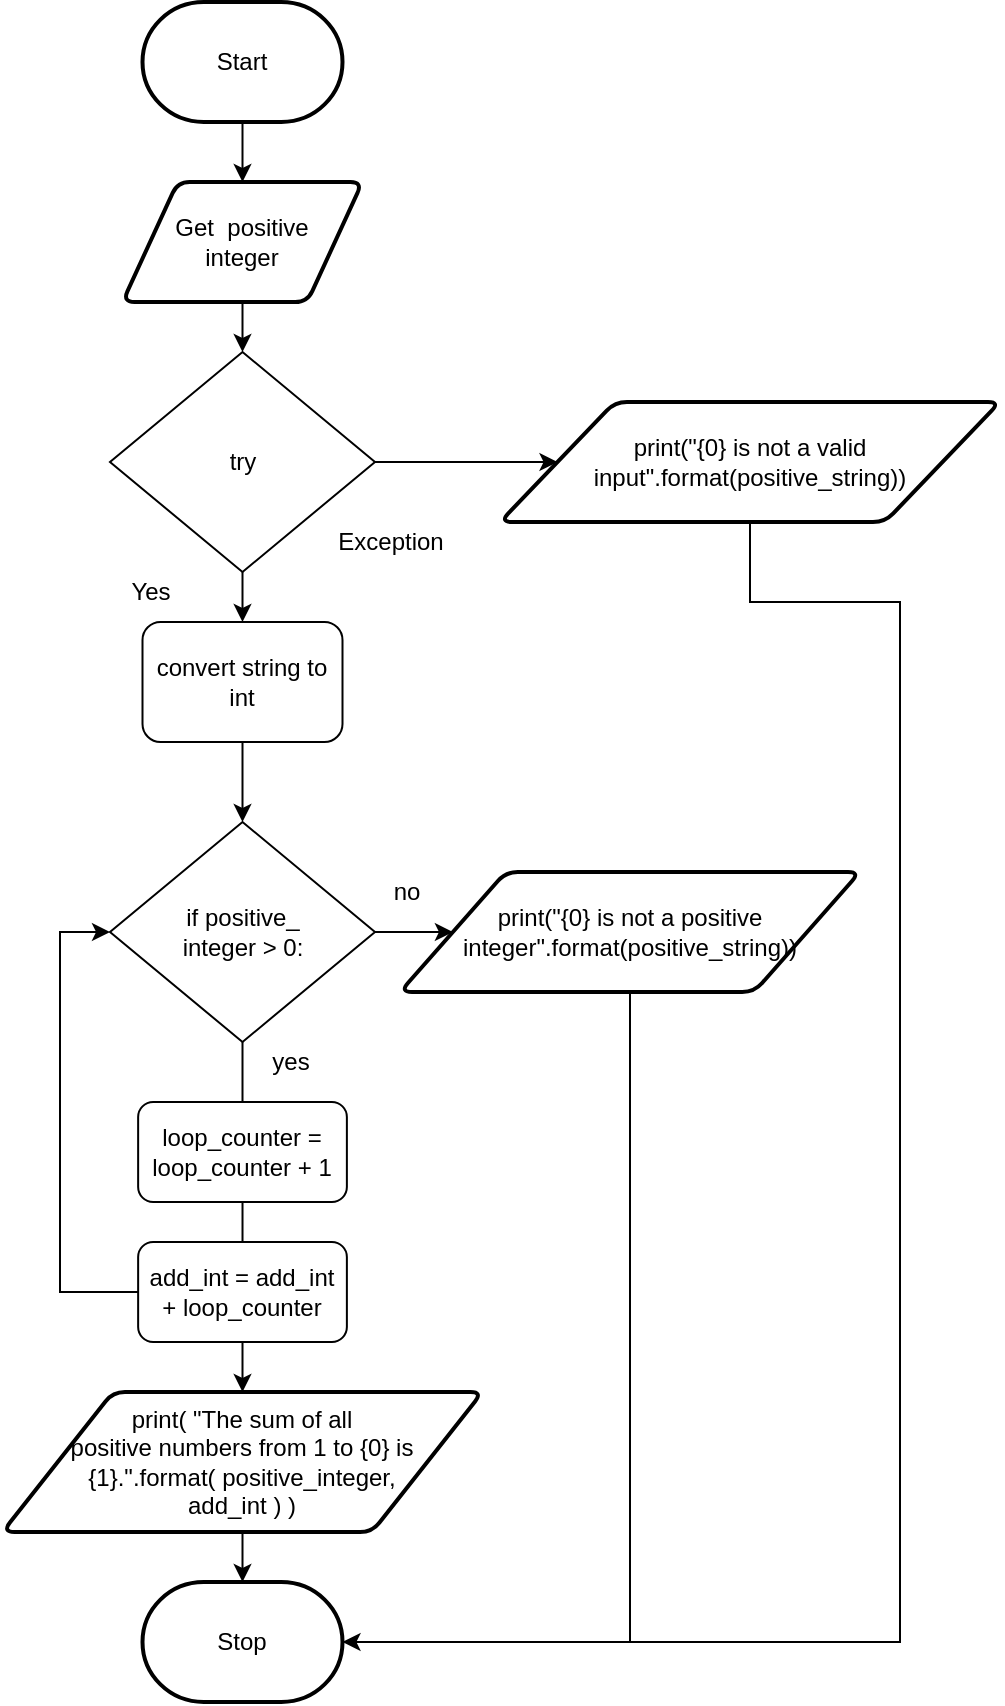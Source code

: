 <mxfile>
    <diagram id="tYJdsMAIOQ761ntMj-JU" name="Page-1">
        <mxGraphModel dx="404" dy="374" grid="1" gridSize="10" guides="1" tooltips="1" connect="1" arrows="1" fold="1" page="1" pageScale="1" pageWidth="1200" pageHeight="1600" math="0" shadow="0">
            <root>
                <mxCell id="0"/>
                <mxCell id="1" parent="0"/>
                <mxCell id="3" style="edgeStyle=none;html=1;entryX=0.5;entryY=0;entryDx=0;entryDy=0;" parent="1" source="2" target="20" edge="1">
                    <mxGeometry relative="1" as="geometry">
                        <mxPoint x="220" y="220" as="targetPoint"/>
                    </mxGeometry>
                </mxCell>
                <mxCell id="2" value="Start" style="strokeWidth=2;html=1;shape=mxgraph.flowchart.terminator;whiteSpace=wrap;" parent="1" vertex="1">
                    <mxGeometry x="231.25" y="70" width="100" height="60" as="geometry"/>
                </mxCell>
                <mxCell id="6" style="edgeStyle=none;html=1;exitX=0.5;exitY=1;exitDx=0;exitDy=0;entryX=0.5;entryY=0;entryDx=0;entryDy=0;" parent="1" source="20" target="21" edge="1">
                    <mxGeometry relative="1" as="geometry">
                        <mxPoint x="300" y="310" as="sourcePoint"/>
                        <mxPoint x="300" y="220" as="targetPoint"/>
                    </mxGeometry>
                </mxCell>
                <mxCell id="8" style="edgeStyle=none;html=1;exitX=0.5;exitY=1;exitDx=0;exitDy=0;entryX=0.5;entryY=0;entryDx=0;entryDy=0;" parent="1" source="21" target="52" edge="1">
                    <mxGeometry relative="1" as="geometry">
                        <mxPoint x="280" y="415" as="targetPoint"/>
                        <mxPoint x="300" y="480" as="sourcePoint"/>
                    </mxGeometry>
                </mxCell>
                <mxCell id="20" value="Get&amp;nbsp; positive&lt;br&gt;integer" style="shape=parallelogram;html=1;strokeWidth=2;perimeter=parallelogramPerimeter;whiteSpace=wrap;rounded=1;arcSize=12;size=0.23;" parent="1" vertex="1">
                    <mxGeometry x="221.25" y="160" width="120" height="60" as="geometry"/>
                </mxCell>
                <mxCell id="57" style="edgeStyle=none;html=1;exitX=0;exitY=0.5;exitDx=0;exitDy=0;" parent="1" source="21" target="58" edge="1">
                    <mxGeometry relative="1" as="geometry">
                        <mxPoint x="410" y="300" as="targetPoint"/>
                    </mxGeometry>
                </mxCell>
                <mxCell id="21" value="try" style="rhombus;whiteSpace=wrap;html=1;" parent="1" vertex="1">
                    <mxGeometry x="215" y="245" width="132.5" height="110" as="geometry"/>
                </mxCell>
                <mxCell id="22" value="Yes" style="text;html=1;align=center;verticalAlign=middle;resizable=0;points=[];autosize=1;strokeColor=none;fillColor=none;" parent="1" vertex="1">
                    <mxGeometry x="215" y="355" width="40" height="20" as="geometry"/>
                </mxCell>
                <mxCell id="26" value="Stop" style="strokeWidth=2;html=1;shape=mxgraph.flowchart.terminator;whiteSpace=wrap;" parent="1" vertex="1">
                    <mxGeometry x="231.25" y="860" width="100" height="60" as="geometry"/>
                </mxCell>
                <mxCell id="54" style="edgeStyle=none;rounded=0;html=1;entryX=0.5;entryY=0;entryDx=0;entryDy=0;" parent="1" source="52" target="111" edge="1">
                    <mxGeometry relative="1" as="geometry">
                        <mxPoint x="281.25" y="470" as="targetPoint"/>
                    </mxGeometry>
                </mxCell>
                <mxCell id="52" value="convert string to int" style="rounded=1;whiteSpace=wrap;html=1;" parent="1" vertex="1">
                    <mxGeometry x="231.25" y="380" width="100" height="60" as="geometry"/>
                </mxCell>
                <mxCell id="56" value="Exception" style="text;html=1;align=center;verticalAlign=middle;resizable=0;points=[];autosize=1;strokeColor=none;fillColor=none;" parent="1" vertex="1">
                    <mxGeometry x="320" y="330" width="70" height="20" as="geometry"/>
                </mxCell>
                <mxCell id="58" value="print(&quot;{0} is not a valid input&quot;.format(positive_string))" style="shape=parallelogram;html=1;strokeWidth=2;perimeter=parallelogramPerimeter;whiteSpace=wrap;rounded=1;arcSize=12;size=0.23;" parent="1" vertex="1">
                    <mxGeometry x="410" y="270" width="250" height="60" as="geometry"/>
                </mxCell>
                <mxCell id="113" style="edgeStyle=none;html=1;entryX=0;entryY=0.5;entryDx=0;entryDy=0;" edge="1" parent="1" source="111" target="114">
                    <mxGeometry relative="1" as="geometry">
                        <mxPoint x="390" y="535" as="targetPoint"/>
                    </mxGeometry>
                </mxCell>
                <mxCell id="111" value="if positive_&lt;br&gt;integer &amp;gt; 0:" style="rhombus;whiteSpace=wrap;html=1;" parent="1" vertex="1">
                    <mxGeometry x="215" y="480" width="132.5" height="110" as="geometry"/>
                </mxCell>
                <mxCell id="112" value="no" style="text;html=1;align=center;verticalAlign=middle;resizable=0;points=[];autosize=1;strokeColor=none;fillColor=none;" vertex="1" parent="1">
                    <mxGeometry x="347.5" y="505" width="30" height="20" as="geometry"/>
                </mxCell>
                <mxCell id="124" style="edgeStyle=none;rounded=0;html=1;entryX=1;entryY=0.5;entryDx=0;entryDy=0;entryPerimeter=0;" edge="1" parent="1" source="114" target="26">
                    <mxGeometry relative="1" as="geometry">
                        <mxPoint x="350" y="900" as="targetPoint"/>
                        <Array as="points">
                            <mxPoint x="475" y="890"/>
                        </Array>
                    </mxGeometry>
                </mxCell>
                <mxCell id="114" value="print(&quot;{0} is not a positive integer&quot;.format(positive_string))" style="shape=parallelogram;html=1;strokeWidth=2;perimeter=parallelogramPerimeter;whiteSpace=wrap;rounded=1;arcSize=12;size=0.23;" vertex="1" parent="1">
                    <mxGeometry x="360" y="505" width="230" height="60" as="geometry"/>
                </mxCell>
                <mxCell id="115" value="" style="endArrow=none;html=1;entryX=0.5;entryY=1;entryDx=0;entryDy=0;exitX=0.5;exitY=0;exitDx=0;exitDy=0;" edge="1" parent="1" source="116" target="111">
                    <mxGeometry width="50" height="50" relative="1" as="geometry">
                        <mxPoint x="281" y="610" as="sourcePoint"/>
                        <mxPoint x="360" y="540" as="targetPoint"/>
                    </mxGeometry>
                </mxCell>
                <mxCell id="116" value="loop_counter = loop_counter + 1" style="rounded=1;whiteSpace=wrap;html=1;" vertex="1" parent="1">
                    <mxGeometry x="229.07" y="620" width="104.37" height="50" as="geometry"/>
                </mxCell>
                <mxCell id="117" value="yes" style="text;html=1;align=center;verticalAlign=middle;resizable=0;points=[];autosize=1;strokeColor=none;fillColor=none;" vertex="1" parent="1">
                    <mxGeometry x="290" y="590" width="30" height="20" as="geometry"/>
                </mxCell>
                <mxCell id="118" value="" style="endArrow=none;html=1;exitX=0.5;exitY=1;exitDx=0;exitDy=0;entryX=0.5;entryY=0;entryDx=0;entryDy=0;" edge="1" parent="1" source="116" target="119">
                    <mxGeometry width="50" height="50" relative="1" as="geometry">
                        <mxPoint x="310" y="690" as="sourcePoint"/>
                        <mxPoint x="281" y="700" as="targetPoint"/>
                    </mxGeometry>
                </mxCell>
                <mxCell id="120" style="edgeStyle=none;html=1;entryX=0;entryY=0.5;entryDx=0;entryDy=0;rounded=0;" edge="1" parent="1" source="119" target="111">
                    <mxGeometry relative="1" as="geometry">
                        <mxPoint x="200" y="530" as="targetPoint"/>
                        <Array as="points">
                            <mxPoint x="190" y="715"/>
                            <mxPoint x="190" y="535"/>
                        </Array>
                    </mxGeometry>
                </mxCell>
                <mxCell id="121" style="edgeStyle=none;rounded=0;html=1;entryX=0.5;entryY=0;entryDx=0;entryDy=0;" edge="1" parent="1" source="119" target="122">
                    <mxGeometry relative="1" as="geometry">
                        <mxPoint x="281.255" y="780" as="targetPoint"/>
                    </mxGeometry>
                </mxCell>
                <mxCell id="119" value="add_int = add_int + loop_counter" style="rounded=1;whiteSpace=wrap;html=1;" vertex="1" parent="1">
                    <mxGeometry x="229.07" y="690" width="104.37" height="50" as="geometry"/>
                </mxCell>
                <mxCell id="123" style="edgeStyle=none;rounded=0;html=1;entryX=0.5;entryY=0;entryDx=0;entryDy=0;entryPerimeter=0;" edge="1" parent="1" source="122" target="26">
                    <mxGeometry relative="1" as="geometry"/>
                </mxCell>
                <mxCell id="122" value="print( &quot;The sum of all &lt;br&gt;positive numbers from 1 to {0} is {1}.&quot;.format( positive_integer, &lt;br&gt;add_int ) )" style="shape=parallelogram;html=1;strokeWidth=2;perimeter=parallelogramPerimeter;whiteSpace=wrap;rounded=1;arcSize=12;size=0.23;" vertex="1" parent="1">
                    <mxGeometry x="161.25" y="765" width="240" height="70" as="geometry"/>
                </mxCell>
                <mxCell id="126" value="" style="endArrow=none;html=1;rounded=0;entryX=0.5;entryY=1;entryDx=0;entryDy=0;" edge="1" parent="1" target="58">
                    <mxGeometry width="50" height="50" relative="1" as="geometry">
                        <mxPoint x="470" y="890" as="sourcePoint"/>
                        <mxPoint x="540" y="440" as="targetPoint"/>
                        <Array as="points">
                            <mxPoint x="610" y="890"/>
                            <mxPoint x="610" y="370"/>
                            <mxPoint x="535" y="370"/>
                        </Array>
                    </mxGeometry>
                </mxCell>
            </root>
        </mxGraphModel>
    </diagram>
</mxfile>